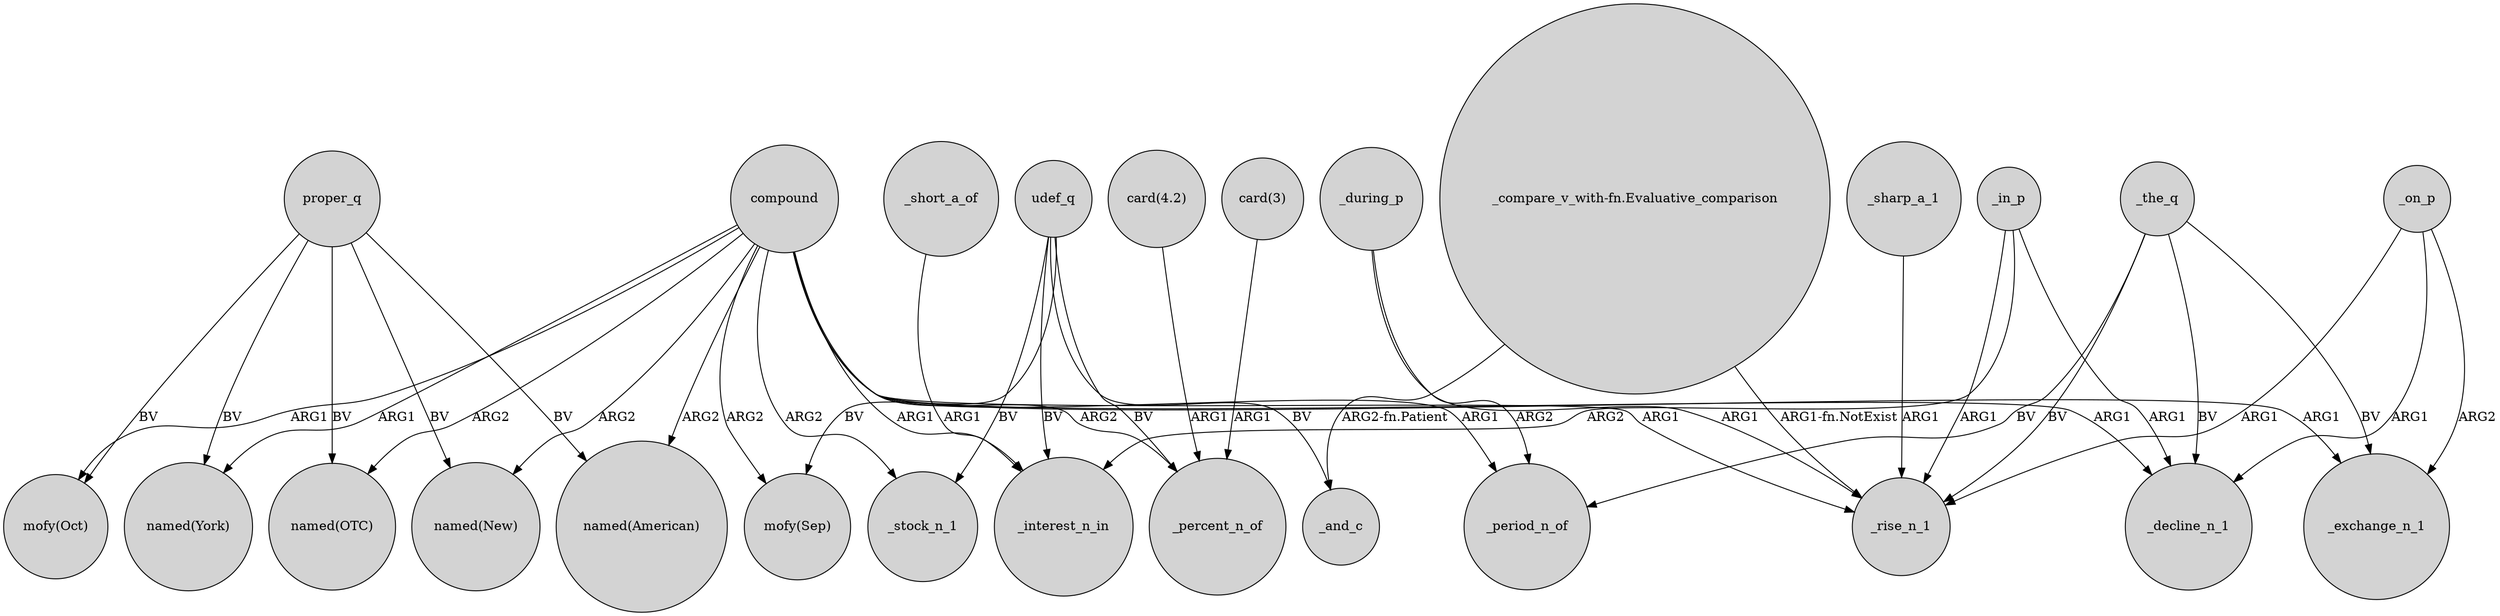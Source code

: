 digraph {
	node [shape=circle style=filled]
	compound -> "named(OTC)" [label=ARG2]
	compound -> "named(New)" [label=ARG2]
	"_compare_v_with-fn.Evaluative_comparison" -> _and_c [label="ARG2-fn.Patient"]
	proper_q -> "named(American)" [label=BV]
	proper_q -> "named(New)" [label=BV]
	_in_p -> _interest_n_in [label=ARG2]
	udef_q -> "mofy(Sep)" [label=BV]
	proper_q -> "named(OTC)" [label=BV]
	_during_p -> _rise_n_1 [label=ARG1]
	proper_q -> "mofy(Oct)" [label=BV]
	udef_q -> _interest_n_in [label=BV]
	_the_q -> _decline_n_1 [label=BV]
	compound -> _percent_n_of [label=ARG2]
	compound -> "named(American)" [label=ARG2]
	_on_p -> _decline_n_1 [label=ARG1]
	_in_p -> _rise_n_1 [label=ARG1]
	compound -> _stock_n_1 [label=ARG2]
	_the_q -> _rise_n_1 [label=BV]
	_the_q -> _period_n_of [label=BV]
	udef_q -> _stock_n_1 [label=BV]
	compound -> "named(York)" [label=ARG1]
	compound -> _exchange_n_1 [label=ARG1]
	compound -> _period_n_of [label=ARG1]
	_during_p -> _period_n_of [label=ARG2]
	_in_p -> _decline_n_1 [label=ARG1]
	compound -> "mofy(Sep)" [label=ARG2]
	_sharp_a_1 -> _rise_n_1 [label=ARG1]
	_on_p -> _exchange_n_1 [label=ARG2]
	compound -> _decline_n_1 [label=ARG1]
	compound -> _interest_n_in [label=ARG1]
	compound -> _rise_n_1 [label=ARG1]
	udef_q -> _percent_n_of [label=BV]
	compound -> "mofy(Oct)" [label=ARG1]
	"_compare_v_with-fn.Evaluative_comparison" -> _rise_n_1 [label="ARG1-fn.NotExist"]
	udef_q -> _and_c [label=BV]
	proper_q -> "named(York)" [label=BV]
	_short_a_of -> _interest_n_in [label=ARG1]
	_on_p -> _rise_n_1 [label=ARG1]
	"card(3)" -> _percent_n_of [label=ARG1]
	_the_q -> _exchange_n_1 [label=BV]
	"card(4.2)" -> _percent_n_of [label=ARG1]
}
